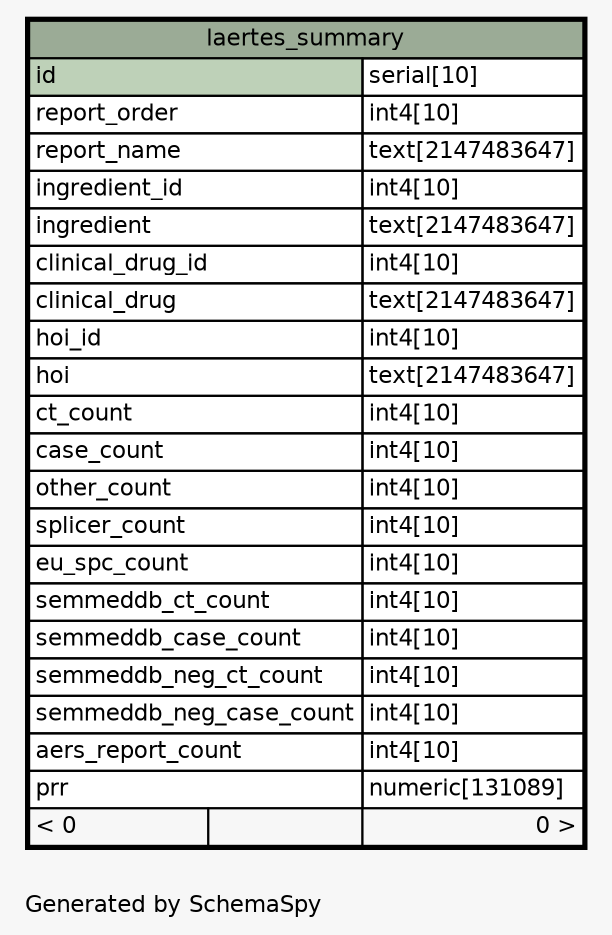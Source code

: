 // dot 2.38.0 on Linux 3.16.0-38-generic
// SchemaSpy rev 590
digraph "oneDegreeRelationshipsDiagram" {
  graph [
    rankdir="RL"
    bgcolor="#f7f7f7"
    label="\nGenerated by SchemaSpy"
    labeljust="l"
    nodesep="0.18"
    ranksep="0.46"
    fontname="Helvetica"
    fontsize="11"
  ];
  node [
    fontname="Helvetica"
    fontsize="11"
    shape="plaintext"
  ];
  edge [
    arrowsize="0.8"
  ];
  "laertes_summary" [
    label=<
    <TABLE BORDER="2" CELLBORDER="1" CELLSPACING="0" BGCOLOR="#ffffff">
      <TR><TD COLSPAN="3" BGCOLOR="#9bab96" ALIGN="CENTER">laertes_summary</TD></TR>
      <TR><TD PORT="id" COLSPAN="2" BGCOLOR="#bed1b8" ALIGN="LEFT">id</TD><TD PORT="id.type" ALIGN="LEFT">serial[10]</TD></TR>
      <TR><TD PORT="report_order" COLSPAN="2" ALIGN="LEFT">report_order</TD><TD PORT="report_order.type" ALIGN="LEFT">int4[10]</TD></TR>
      <TR><TD PORT="report_name" COLSPAN="2" ALIGN="LEFT">report_name</TD><TD PORT="report_name.type" ALIGN="LEFT">text[2147483647]</TD></TR>
      <TR><TD PORT="ingredient_id" COLSPAN="2" ALIGN="LEFT">ingredient_id</TD><TD PORT="ingredient_id.type" ALIGN="LEFT">int4[10]</TD></TR>
      <TR><TD PORT="ingredient" COLSPAN="2" ALIGN="LEFT">ingredient</TD><TD PORT="ingredient.type" ALIGN="LEFT">text[2147483647]</TD></TR>
      <TR><TD PORT="clinical_drug_id" COLSPAN="2" ALIGN="LEFT">clinical_drug_id</TD><TD PORT="clinical_drug_id.type" ALIGN="LEFT">int4[10]</TD></TR>
      <TR><TD PORT="clinical_drug" COLSPAN="2" ALIGN="LEFT">clinical_drug</TD><TD PORT="clinical_drug.type" ALIGN="LEFT">text[2147483647]</TD></TR>
      <TR><TD PORT="hoi_id" COLSPAN="2" ALIGN="LEFT">hoi_id</TD><TD PORT="hoi_id.type" ALIGN="LEFT">int4[10]</TD></TR>
      <TR><TD PORT="hoi" COLSPAN="2" ALIGN="LEFT">hoi</TD><TD PORT="hoi.type" ALIGN="LEFT">text[2147483647]</TD></TR>
      <TR><TD PORT="ct_count" COLSPAN="2" ALIGN="LEFT">ct_count</TD><TD PORT="ct_count.type" ALIGN="LEFT">int4[10]</TD></TR>
      <TR><TD PORT="case_count" COLSPAN="2" ALIGN="LEFT">case_count</TD><TD PORT="case_count.type" ALIGN="LEFT">int4[10]</TD></TR>
      <TR><TD PORT="other_count" COLSPAN="2" ALIGN="LEFT">other_count</TD><TD PORT="other_count.type" ALIGN="LEFT">int4[10]</TD></TR>
      <TR><TD PORT="splicer_count" COLSPAN="2" ALIGN="LEFT">splicer_count</TD><TD PORT="splicer_count.type" ALIGN="LEFT">int4[10]</TD></TR>
      <TR><TD PORT="eu_spc_count" COLSPAN="2" ALIGN="LEFT">eu_spc_count</TD><TD PORT="eu_spc_count.type" ALIGN="LEFT">int4[10]</TD></TR>
      <TR><TD PORT="semmeddb_ct_count" COLSPAN="2" ALIGN="LEFT">semmeddb_ct_count</TD><TD PORT="semmeddb_ct_count.type" ALIGN="LEFT">int4[10]</TD></TR>
      <TR><TD PORT="semmeddb_case_count" COLSPAN="2" ALIGN="LEFT">semmeddb_case_count</TD><TD PORT="semmeddb_case_count.type" ALIGN="LEFT">int4[10]</TD></TR>
      <TR><TD PORT="semmeddb_neg_ct_count" COLSPAN="2" ALIGN="LEFT">semmeddb_neg_ct_count</TD><TD PORT="semmeddb_neg_ct_count.type" ALIGN="LEFT">int4[10]</TD></TR>
      <TR><TD PORT="semmeddb_neg_case_count" COLSPAN="2" ALIGN="LEFT">semmeddb_neg_case_count</TD><TD PORT="semmeddb_neg_case_count.type" ALIGN="LEFT">int4[10]</TD></TR>
      <TR><TD PORT="aers_report_count" COLSPAN="2" ALIGN="LEFT">aers_report_count</TD><TD PORT="aers_report_count.type" ALIGN="LEFT">int4[10]</TD></TR>
      <TR><TD PORT="prr" COLSPAN="2" ALIGN="LEFT">prr</TD><TD PORT="prr.type" ALIGN="LEFT">numeric[131089]</TD></TR>
      <TR><TD ALIGN="LEFT" BGCOLOR="#f7f7f7">&lt; 0</TD><TD ALIGN="RIGHT" BGCOLOR="#f7f7f7">  </TD><TD ALIGN="RIGHT" BGCOLOR="#f7f7f7">0 &gt;</TD></TR>
    </TABLE>>
    URL="laertes_summary.html"
    tooltip="laertes_summary"
  ];
}
